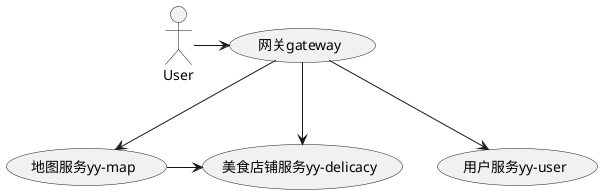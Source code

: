 @startuml
'https://plantuml.com/use-case-diagram

(网关gateway) as (gateway)
(地图服务yy-map) as (yy-map)
(美食店铺服务yy-delicacy) as (yy-delicacy)
(用户服务yy-user) as (yy-user)

User -> (gateway)

(gateway) --> (yy-map)
(gateway) --> (yy-delicacy)
(gateway) --> (yy-user)

(yy-map) -> (yy-delicacy)


@enduml